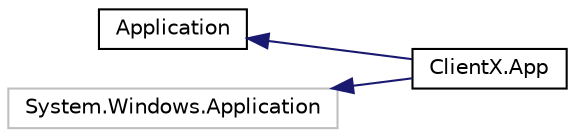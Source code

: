 digraph "Graphical Class Hierarchy"
{
 // INTERACTIVE_SVG=YES
 // LATEX_PDF_SIZE
  edge [fontname="Helvetica",fontsize="10",labelfontname="Helvetica",labelfontsize="10"];
  node [fontname="Helvetica",fontsize="10",shape=record];
  rankdir="LR";
  Node0 [label="Application",height=0.2,width=0.4,color="black", fillcolor="white", style="filled",URL="$class_application.html",tooltip=" "];
  Node0 -> Node1 [dir="back",color="midnightblue",fontsize="10",style="solid",fontname="Helvetica"];
  Node1 [label="ClientX.App",height=0.2,width=0.4,color="black", fillcolor="white", style="filled",URL="$class_client_x_1_1_app.html",tooltip="Logika interakcji dla klasy App.xaml"];
  Node3 [label="System.Windows.Application",height=0.2,width=0.4,color="grey75", fillcolor="white", style="filled",tooltip=" "];
  Node3 -> Node1 [dir="back",color="midnightblue",fontsize="10",style="solid",fontname="Helvetica"];
}
